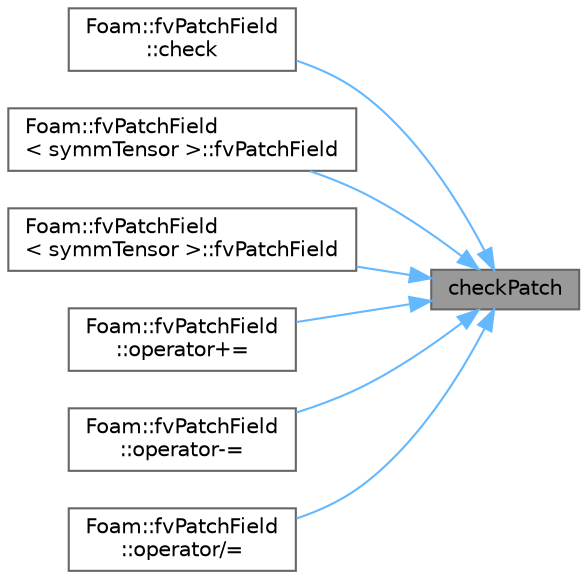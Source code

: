 digraph "checkPatch"
{
 // LATEX_PDF_SIZE
  bgcolor="transparent";
  edge [fontname=Helvetica,fontsize=10,labelfontname=Helvetica,labelfontsize=10];
  node [fontname=Helvetica,fontsize=10,shape=box,height=0.2,width=0.4];
  rankdir="RL";
  Node1 [id="Node000001",label="checkPatch",height=0.2,width=0.4,color="gray40", fillcolor="grey60", style="filled", fontcolor="black",tooltip=" "];
  Node1 -> Node2 [id="edge1_Node000001_Node000002",dir="back",color="steelblue1",style="solid",tooltip=" "];
  Node2 [id="Node000002",label="Foam::fvPatchField\l::check",height=0.2,width=0.4,color="grey40", fillcolor="white", style="filled",URL="$classFoam_1_1fvPatchField.html#aeef19c2d54307084ed455a0317db1c54",tooltip=" "];
  Node1 -> Node3 [id="edge2_Node000001_Node000003",dir="back",color="steelblue1",style="solid",tooltip=" "];
  Node3 [id="Node000003",label="Foam::fvPatchField\l\< symmTensor \>::fvPatchField",height=0.2,width=0.4,color="grey40", fillcolor="white", style="filled",URL="$classFoam_1_1fvPatchField.html#a2ca429697920f7eb985799f5c4816df1",tooltip=" "];
  Node1 -> Node4 [id="edge3_Node000001_Node000004",dir="back",color="steelblue1",style="solid",tooltip=" "];
  Node4 [id="Node000004",label="Foam::fvPatchField\l\< symmTensor \>::fvPatchField",height=0.2,width=0.4,color="grey40", fillcolor="white", style="filled",URL="$classFoam_1_1fvPatchField.html#a971810e8f3ea4a24c3734ba7ac0befd1",tooltip=" "];
  Node1 -> Node5 [id="edge4_Node000001_Node000005",dir="back",color="steelblue1",style="solid",tooltip=" "];
  Node5 [id="Node000005",label="Foam::fvPatchField\l::operator+=",height=0.2,width=0.4,color="grey40", fillcolor="white", style="filled",URL="$classFoam_1_1fvPatchField.html#aa821d3d7270ec19f8741dd62c6459baa",tooltip=" "];
  Node1 -> Node6 [id="edge5_Node000001_Node000006",dir="back",color="steelblue1",style="solid",tooltip=" "];
  Node6 [id="Node000006",label="Foam::fvPatchField\l::operator-=",height=0.2,width=0.4,color="grey40", fillcolor="white", style="filled",URL="$classFoam_1_1fvPatchField.html#a56d48dd1bd9acff3ab00a51c5971bb7a",tooltip=" "];
  Node1 -> Node7 [id="edge6_Node000001_Node000007",dir="back",color="steelblue1",style="solid",tooltip=" "];
  Node7 [id="Node000007",label="Foam::fvPatchField\l::operator/=",height=0.2,width=0.4,color="grey40", fillcolor="white", style="filled",URL="$classFoam_1_1fvPatchField.html#ada84c5b1b6373d51394fb24808818394",tooltip=" "];
}
